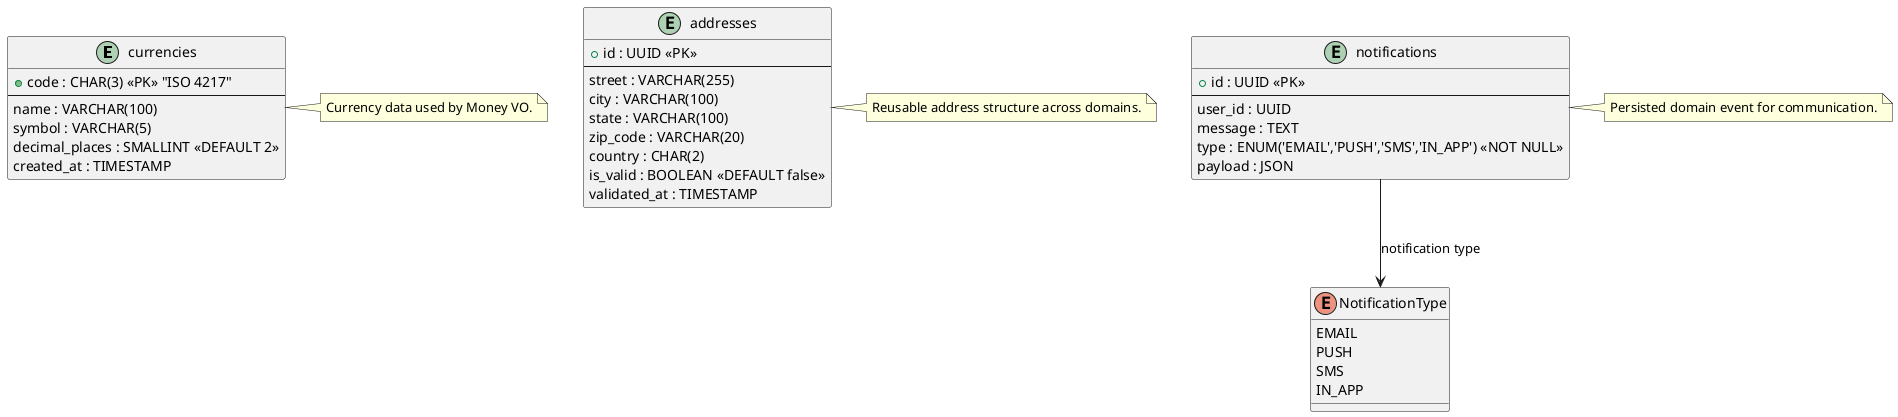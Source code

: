 @startuml
' =============================
' SHARED KERNEL DATABASE SCHEMA
' =============================

entity "currencies" {
  + code : CHAR(3) <<PK>> "ISO 4217"
  --
  name : VARCHAR(100)
  symbol : VARCHAR(5)
  decimal_places : SMALLINT <<DEFAULT 2>>
  created_at : TIMESTAMP
}

entity "addresses" {
  + id : UUID <<PK>>
  --
  street : VARCHAR(255)
  city : VARCHAR(100)
  state : VARCHAR(100)
  zip_code : VARCHAR(20)
  country : CHAR(2)
  is_valid : BOOLEAN <<DEFAULT false>>
  validated_at : TIMESTAMP
}

entity "notifications" {
  + id : UUID <<PK>>
  --
  user_id : UUID
  message : TEXT
  type : ENUM('EMAIL','PUSH','SMS','IN_APP') <<NOT NULL>>
  payload : JSON
}

' ENUMS
enum NotificationType {
  EMAIL
  PUSH
  SMS
  IN_APP
}

' RELATIONSHIPS
notifications --> NotificationType : "notification type"

' DOCUMENTATION
note right of currencies
  Currency data used by Money VO.
end note

note right of addresses
  Reusable address structure across domains.
end note

note right of notifications
  Persisted domain event for communication.
end note

@enduml
